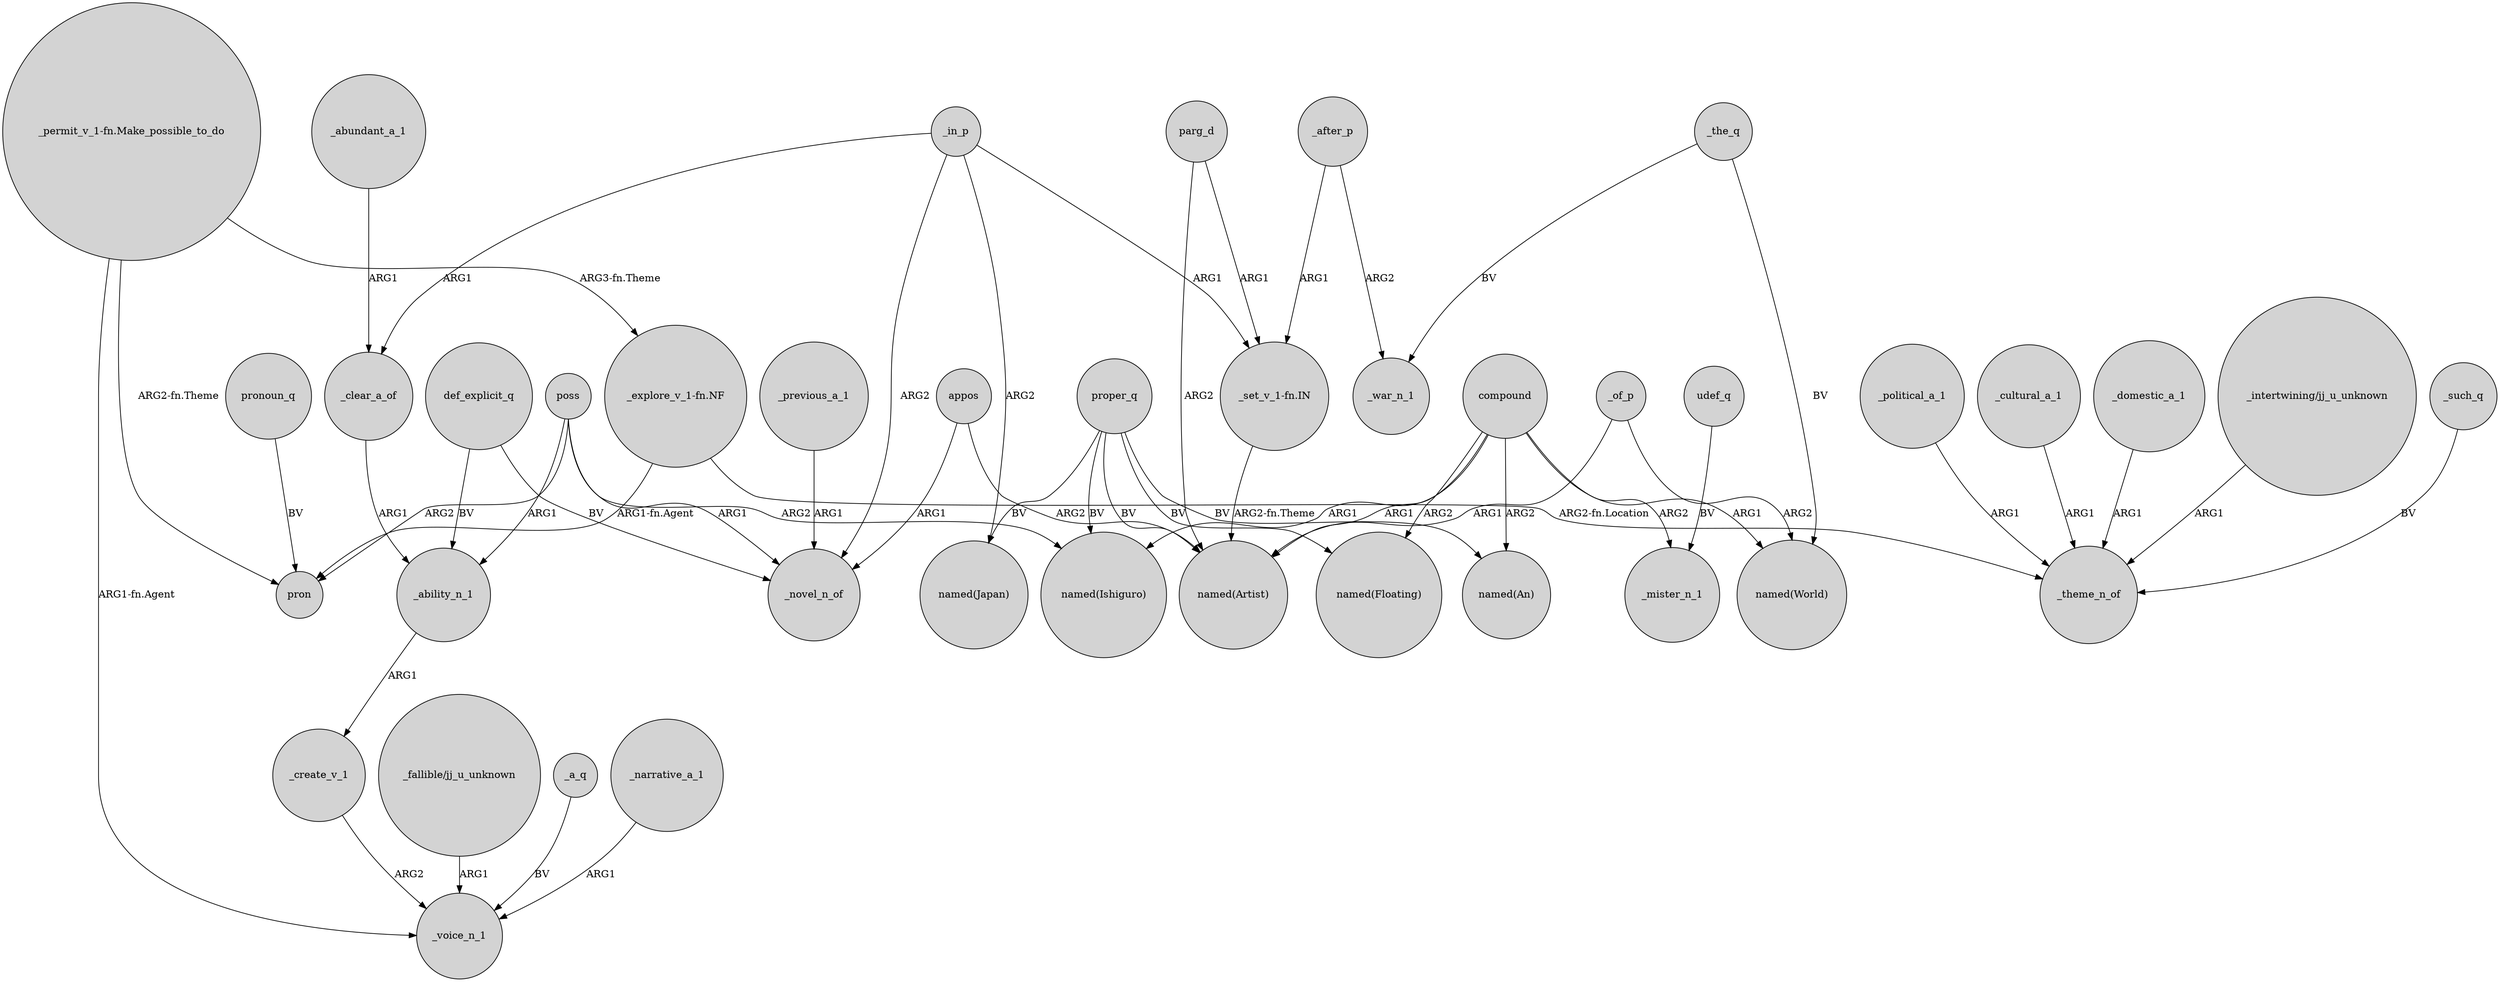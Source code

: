 digraph {
	node [shape=circle style=filled]
	_ability_n_1 -> _create_v_1 [label=ARG1]
	appos -> _novel_n_of [label=ARG1]
	parg_d -> "named(Artist)" [label=ARG2]
	"_permit_v_1-fn.Make_possible_to_do" -> pron [label="ARG2-fn.Theme"]
	_in_p -> _novel_n_of [label=ARG2]
	_of_p -> "named(World)" [label=ARG2]
	poss -> pron [label=ARG2]
	_previous_a_1 -> _novel_n_of [label=ARG1]
	compound -> _mister_n_1 [label=ARG2]
	poss -> _novel_n_of [label=ARG1]
	_after_p -> _war_n_1 [label=ARG2]
	_the_q -> _war_n_1 [label=BV]
	"_explore_v_1-fn.NF" -> pron [label="ARG1-fn.Agent"]
	udef_q -> _mister_n_1 [label=BV]
	"_permit_v_1-fn.Make_possible_to_do" -> "_explore_v_1-fn.NF" [label="ARG3-fn.Theme"]
	proper_q -> "named(Floating)" [label=BV]
	proper_q -> "named(Ishiguro)" [label=BV]
	_create_v_1 -> _voice_n_1 [label=ARG2]
	_in_p -> _clear_a_of [label=ARG1]
	compound -> "named(An)" [label=ARG2]
	_of_p -> "named(Artist)" [label=ARG1]
	_clear_a_of -> _ability_n_1 [label=ARG1]
	def_explicit_q -> _novel_n_of [label=BV]
	_the_q -> "named(World)" [label=BV]
	_such_q -> _theme_n_of [label=BV]
	proper_q -> "named(Japan)" [label=BV]
	"_fallible/jj_u_unknown" -> _voice_n_1 [label=ARG1]
	proper_q -> "named(An)" [label=BV]
	compound -> "named(Artist)" [label=ARG1]
	poss -> _ability_n_1 [label=ARG1]
	pronoun_q -> pron [label=BV]
	def_explicit_q -> _ability_n_1 [label=BV]
	compound -> "named(Ishiguro)" [label=ARG1]
	_abundant_a_1 -> _clear_a_of [label=ARG1]
	poss -> "named(Ishiguro)" [label=ARG2]
	_in_p -> "_set_v_1-fn.IN" [label=ARG1]
	compound -> "named(World)" [label=ARG1]
	_a_q -> _voice_n_1 [label=BV]
	_political_a_1 -> _theme_n_of [label=ARG1]
	compound -> "named(Floating)" [label=ARG2]
	"_set_v_1-fn.IN" -> "named(Artist)" [label="ARG2-fn.Theme"]
	"_explore_v_1-fn.NF" -> _theme_n_of [label="ARG2-fn.Location"]
	_narrative_a_1 -> _voice_n_1 [label=ARG1]
	_cultural_a_1 -> _theme_n_of [label=ARG1]
	_domestic_a_1 -> _theme_n_of [label=ARG1]
	"_intertwining/jj_u_unknown" -> _theme_n_of [label=ARG1]
	_in_p -> "named(Japan)" [label=ARG2]
	parg_d -> "_set_v_1-fn.IN" [label=ARG1]
	appos -> "named(Artist)" [label=ARG2]
	"_permit_v_1-fn.Make_possible_to_do" -> _voice_n_1 [label="ARG1-fn.Agent"]
	_after_p -> "_set_v_1-fn.IN" [label=ARG1]
	proper_q -> "named(Artist)" [label=BV]
}
